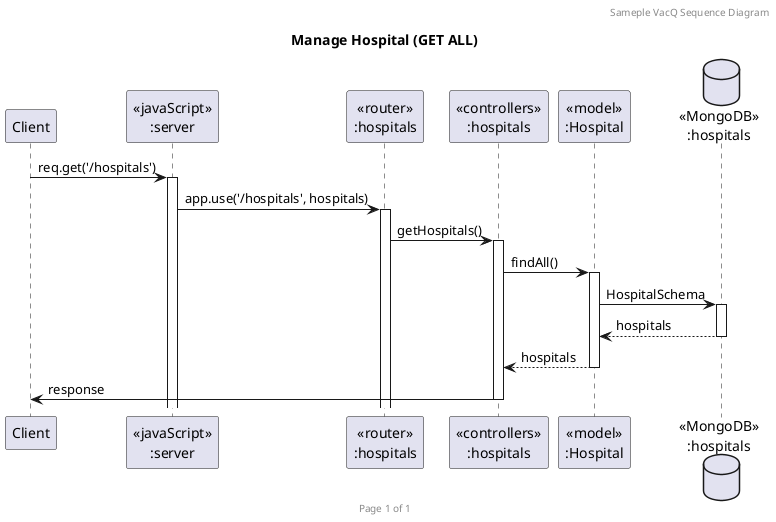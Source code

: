 @startuml Manage Hospital (GET ALL)

header Sameple VacQ Sequence Diagram
footer Page %page% of %lastpage%
title "Manage Hospital (GET ALL)"

participant "Client" as client
participant "<<javaScript>>\n:server" as server
participant "<<router>>\n:hospitals" as routerHospitals
participant "<<controllers>>\n:hospitals" as controllersHospitals
participant "<<model>>\n:Hospital" as modelHospital
database "<<MongoDB>>\n:hospitals" as HospitalsDatabase

client->server ++:req.get('/hospitals')
server->routerHospitals ++:app.use('/hospitals', hospitals)
routerHospitals -> controllersHospitals ++:getHospitals()
controllersHospitals->modelHospital ++:findAll()
modelHospital ->HospitalsDatabase ++: HospitalSchema
HospitalsDatabase --> modelHospital --: hospitals
controllersHospitals <-- modelHospital --:hospitals
controllersHospitals->client --:response

@enduml